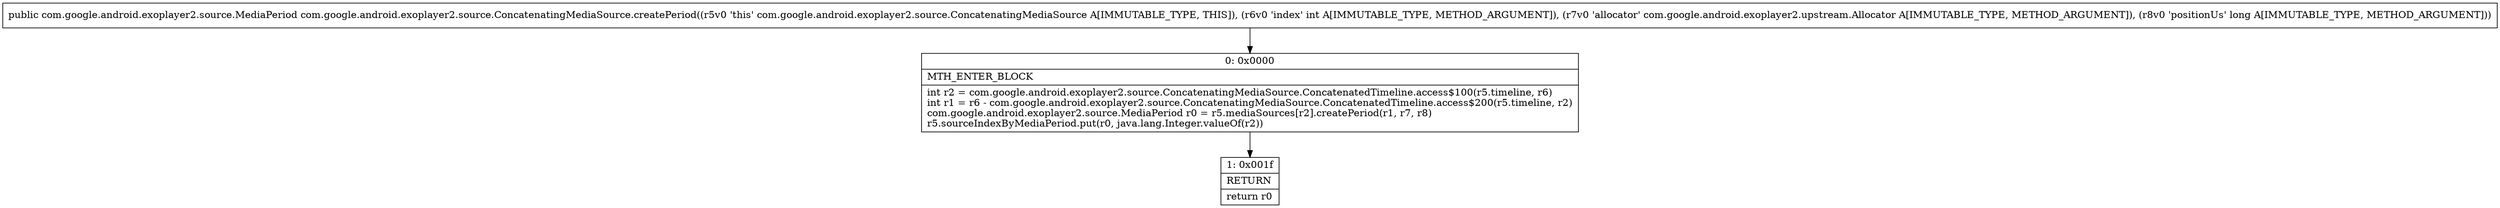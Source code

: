 digraph "CFG forcom.google.android.exoplayer2.source.ConcatenatingMediaSource.createPeriod(ILcom\/google\/android\/exoplayer2\/upstream\/Allocator;J)Lcom\/google\/android\/exoplayer2\/source\/MediaPeriod;" {
Node_0 [shape=record,label="{0\:\ 0x0000|MTH_ENTER_BLOCK\l|int r2 = com.google.android.exoplayer2.source.ConcatenatingMediaSource.ConcatenatedTimeline.access$100(r5.timeline, r6)\lint r1 = r6 \- com.google.android.exoplayer2.source.ConcatenatingMediaSource.ConcatenatedTimeline.access$200(r5.timeline, r2)\lcom.google.android.exoplayer2.source.MediaPeriod r0 = r5.mediaSources[r2].createPeriod(r1, r7, r8)\lr5.sourceIndexByMediaPeriod.put(r0, java.lang.Integer.valueOf(r2))\l}"];
Node_1 [shape=record,label="{1\:\ 0x001f|RETURN\l|return r0\l}"];
MethodNode[shape=record,label="{public com.google.android.exoplayer2.source.MediaPeriod com.google.android.exoplayer2.source.ConcatenatingMediaSource.createPeriod((r5v0 'this' com.google.android.exoplayer2.source.ConcatenatingMediaSource A[IMMUTABLE_TYPE, THIS]), (r6v0 'index' int A[IMMUTABLE_TYPE, METHOD_ARGUMENT]), (r7v0 'allocator' com.google.android.exoplayer2.upstream.Allocator A[IMMUTABLE_TYPE, METHOD_ARGUMENT]), (r8v0 'positionUs' long A[IMMUTABLE_TYPE, METHOD_ARGUMENT])) }"];
MethodNode -> Node_0;
Node_0 -> Node_1;
}

